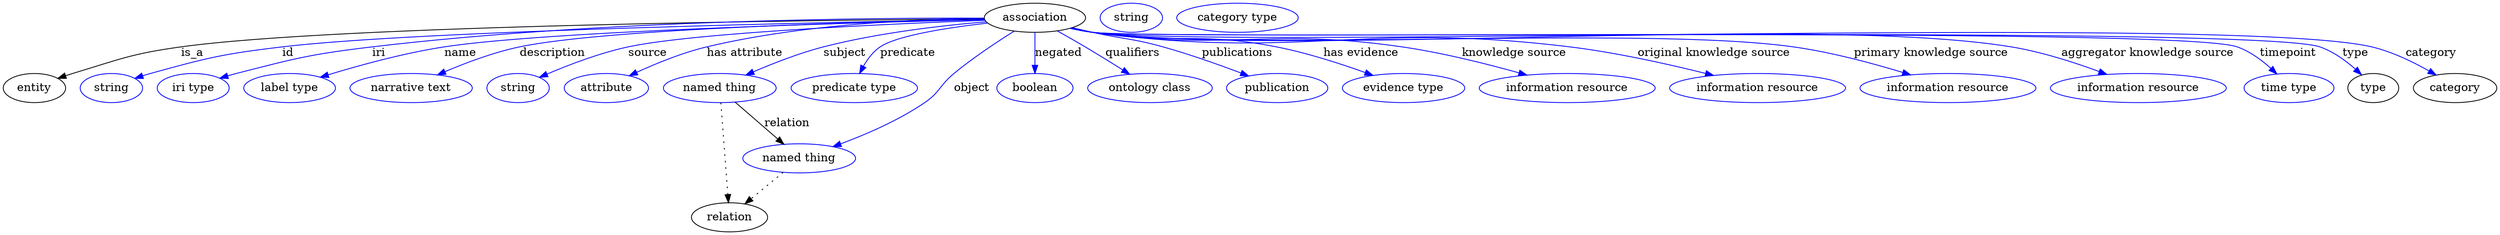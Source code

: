 digraph {
	graph [bb="0,0,3075.7,283"];
	node [label="\N"];
	association	[height=0.5,
		label=association,
		pos="1272.3,265",
		width=1.7332];
	entity	[height=0.5,
		pos="38.347,178",
		width=1.0652];
	association -> entity	[label=is_a,
		lp="233.35,221.5",
		pos="e,67.388,189.8 1209.9,263.64 1013.8,262.25 412.4,255.86 219.35,229 159.02,220.61 144.68,213.52 86.347,196 83.256,195.07 80.071,194.06 \
76.882,193.01"];
	id	[color=blue,
		height=0.5,
		label=string,
		pos="133.35,178",
		width=1.0652];
	association -> id	[color=blue,
		label=id,
		lp="351.35,221.5",
		pos="e,162.33,190 1210.2,262.97 1030.4,259.78 512.64,249.08 344.35,229 270.95,220.25 252.58,215.72 181.35,196 178.24,195.14 175.04,194.18 \
171.84,193.16",
		style=solid];
	iri	[color=blue,
		height=0.5,
		label="iri type",
		pos="234.35,178",
		width=1.2277];
	association -> iri	[color=blue,
		label=iri,
		lp="463.35,221.5",
		pos="e,267.25,190.21 1209.8,264.53 1072.7,265 735.36,262.31 455.35,229 379.79,220.01 361.03,214.99 287.35,196 283.97,195.13 280.49,194.17 \
277.01,193.16",
		style=solid];
	name	[color=blue,
		height=0.5,
		label="label type",
		pos="353.35,178",
		width=1.5707];
	association -> name	[color=blue,
		label=name,
		lp="564.35,221.5",
		pos="e,391.27,191.43 1210.2,262.67 1058.5,259.17 671.92,248.55 544.35,229 494.74,221.4 439.4,206.14 401.11,194.46",
		style=solid];
	description	[color=blue,
		height=0.5,
		label="narrative text",
		pos="503.35,178",
		width=2.0943];
	association -> description	[color=blue,
		label=description,
		lp="676.85,221.5",
		pos="e,535.58,194.3 1210.2,262.98 1072.3,260.33 744.63,251.77 636.35,229 604.77,222.36 570.75,209.45 545.01,198.42",
		style=solid];
	source	[color=blue,
		height=0.5,
		label=string,
		pos="635.35,178",
		width=1.0652];
	association -> source	[color=blue,
		label=source,
		lp="794.35,221.5",
		pos="e,661.57,191.27 1210.6,261.89 1095.6,257.6 852.66,246.73 770.35,229 735.53,221.5 697.64,206.86 670.89,195.35",
		style=solid];
	"has attribute"	[color=blue,
		height=0.5,
		label=attribute,
		pos="743.35,178",
		width=1.4443];
	association -> "has attribute"	[color=blue,
		label="has attribute",
		lp="914.35,221.5",
		pos="e,771.61,193.22 1209.7,264.3 1129.3,263.4 986.09,257.4 867.35,229 837.25,221.8 804.88,208.54 780.76,197.49",
		style=solid];
	subject	[color=blue,
		height=0.5,
		label="named thing",
		pos="883.35,178",
		width=1.9318];
	association -> subject	[color=blue,
		label=subject,
		lp="1037.3,221.5",
		pos="e,915.52,194.05 1212.2,260.04 1158.8,255.55 1079,246.47 1011.3,229 981.68,221.33 949.56,208.77 924.91,198.16",
		style=solid];
	predicate	[color=blue,
		height=0.5,
		label="predicate type",
		pos="1049.3,178",
		width=2.1665];
	association -> predicate	[color=blue,
		label=predicate,
		lp="1115.3,221.5",
		pos="e,1055.9,196.02 1213.9,258.44 1166,252.94 1102.6,243.28 1081.3,229 1072.6,223.12 1065.7,213.94 1060.6,205.04",
		style=solid];
	object	[color=blue,
		height=0.5,
		label="named thing",
		pos="981.35,91",
		width=1.9318];
	association -> object	[color=blue,
		label=object,
		lp="1194.3,178",
		pos="e,1023,105.47 1246.8,248.48 1226,235.44 1196.3,215.81 1172.3,196 1154.9,181.57 1155,172.77 1136.3,160 1104.2,138.07 1063.9,120.64 \
1032.4,108.92",
		style=solid];
	negated	[color=blue,
		height=0.5,
		label=boolean,
		pos="1272.3,178",
		width=1.2999];
	association -> negated	[color=blue,
		label=negated,
		lp="1301.3,221.5",
		pos="e,1272.3,196.18 1272.3,246.8 1272.3,235.16 1272.3,219.55 1272.3,206.24",
		style=solid];
	qualifiers	[color=blue,
		height=0.5,
		label="ontology class",
		pos="1413.3,178",
		width=2.1304];
	association -> qualifiers	[color=blue,
		label=qualifiers,
		lp="1392.8,221.5",
		pos="e,1388.6,195.09 1300,248.79 1310.8,242.75 1323.2,235.66 1334.3,229 1349.4,219.98 1365.9,209.64 1379.9,200.72",
		style=solid];
	publications	[color=blue,
		height=0.5,
		label=publication,
		pos="1570.3,178",
		width=1.7332];
	association -> publications	[color=blue,
		label=publications,
		lp="1521.3,221.5",
		pos="e,1535.4,192.99 1318.8,252.85 1327.3,250.86 1336.1,248.84 1344.3,247 1382.5,238.51 1392.8,239.59 1430.3,229 1462.8,219.87 1498.5,\
207.05 1525.8,196.69",
		style=solid];
	"has evidence"	[color=blue,
		height=0.5,
		label="evidence type",
		pos="1726.3,178",
		width=2.0943];
	association -> "has evidence"	[color=blue,
		label="has evidence",
		lp="1673.8,221.5",
		pos="e,1688.6,193.71 1317.1,252.33 1326.1,250.3 1335.5,248.4 1344.3,247 1443.5,231.43 1470.9,248.35 1569.3,229 1607,221.61 1648.2,208.26 \
1679,197.21",
		style=solid];
	"knowledge source"	[color=blue,
		height=0.5,
		label="information resource",
		pos="1928.3,178",
		width=3.015];
	association -> "knowledge source"	[color=blue,
		label="knowledge source",
		lp="1862.8,221.5",
		pos="e,1878.6,194.06 1316.7,252.19 1325.8,250.14 1335.3,248.27 1344.3,247 1511.8,223.47 1557,253.24 1724.3,229 1773.7,221.85 1828.5,208.08 \
1868.9,196.79",
		style=solid];
	"original knowledge source"	[color=blue,
		height=0.5,
		label="information resource",
		pos="2163.3,178",
		width=3.015];
	association -> "original knowledge source"	[color=blue,
		label="original knowledge source",
		lp="2109.3,221.5",
		pos="e,2109,193.65 1316.3,252.15 1325.5,250.08 1335.2,248.21 1344.3,247 1603.1,212.84 1672.3,260.63 1931.3,229 1988.7,222 2052.8,207.67 \
2099.1,196.14",
		style=solid];
	"primary knowledge source"	[color=blue,
		height=0.5,
		label="information resource",
		pos="2398.3,178",
		width=3.015];
	association -> "primary knowledge source"	[color=blue,
		label="primary knowledge source",
		lp="2377.3,221.5",
		pos="e,2352.3,194.33 1316.2,252.08 1325.5,250.02 1335.2,248.17 1344.3,247 1534.6,222.83 2017.4,255.47 2207.3,229 2253.6,222.55 2304.8,\
208.79 2342.5,197.34",
		style=solid];
	"aggregator knowledge source"	[color=blue,
		height=0.5,
		label="information resource",
		pos="2633.3,178",
		width=3.015];
	association -> "aggregator knowledge source"	[color=blue,
		label="aggregator knowledge source",
		lp="2644.8,221.5",
		pos="e,2594.4,194.91 1316.2,252.05 1325.5,249.99 1335.2,248.14 1344.3,247 1594,215.91 2228.1,269.61 2476.3,229 2513.7,222.9 2554.3,209.76 \
2584.9,198.49",
		style=solid];
	timepoint	[color=blue,
		height=0.5,
		label="time type",
		pos="2819.3,178",
		width=1.5346];
	association -> timepoint	[color=blue,
		label=timepoint,
		lp="2818.3,221.5",
		pos="e,2804.3,195.47 1316.2,252.03 1325.5,249.97 1335.2,248.13 1344.3,247 1422.2,237.44 2681.4,254.99 2755.3,229 2770.9,223.53 2785.6,\
212.62 2797,202.38",
		style=solid];
	type	[height=0.5,
		pos="2923.3,178",
		width=0.86659];
	association -> type	[color=blue,
		label=type,
		lp="2901.3,221.5",
		pos="e,2908.8,194.51 1316.2,252.02 1325.5,249.96 1335.2,248.12 1344.3,247 1427.8,236.78 2777.8,256.25 2857.3,229 2873.7,223.4 2889.3,\
212.03 2901.1,201.54",
		style=solid];
	category	[height=0.5,
		pos="3024.3,178",
		width=1.4263];
	association -> category	[color=blue,
		label=category,
		lp="2994.8,221.5",
		pos="e,3000.9,194.1 1316.2,252.02 1325.5,249.96 1335.2,248.12 1344.3,247 1518.3,225.74 2750.8,269.23 2921.3,229 2946.4,223.09 2972.5,\
210.37 2992.1,199.23",
		style=solid];
	subject -> object	[label=relation,
		lp="966.35,134.5",
		pos="e,962.51,108.34 902.24,160.61 917.16,147.68 938.14,129.47 954.75,115.07"];
	relation	[height=0.5,
		pos="895.35,18",
		width=1.2999];
	subject -> relation	[pos="e,894.04,36.188 884.65,159.79 886.73,132.48 890.79,78.994 893.27,46.38",
		style=dotted];
	object -> relation	[pos="e,914.3,34.647 961.4,73.533 949.76,63.922 934.92,51.669 922.25,41.213",
		style=dotted];
	association_type	[color=blue,
		height=0.5,
		label=string,
		pos="1391.3,265",
		width=1.0652];
	association_category	[color=blue,
		height=0.5,
		label="category type",
		pos="1522.3,265",
		width=2.0762];
}
